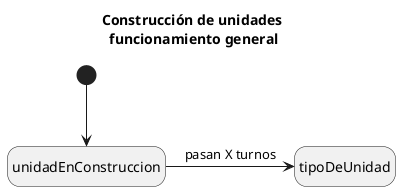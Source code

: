 @startuml
hide empty description
title Construcción de unidades \nfuncionamiento general

[*] --> unidadEnConstruccion

unidadEnConstruccion -> tipoDeUnidad : pasan X turnos

@enduml


